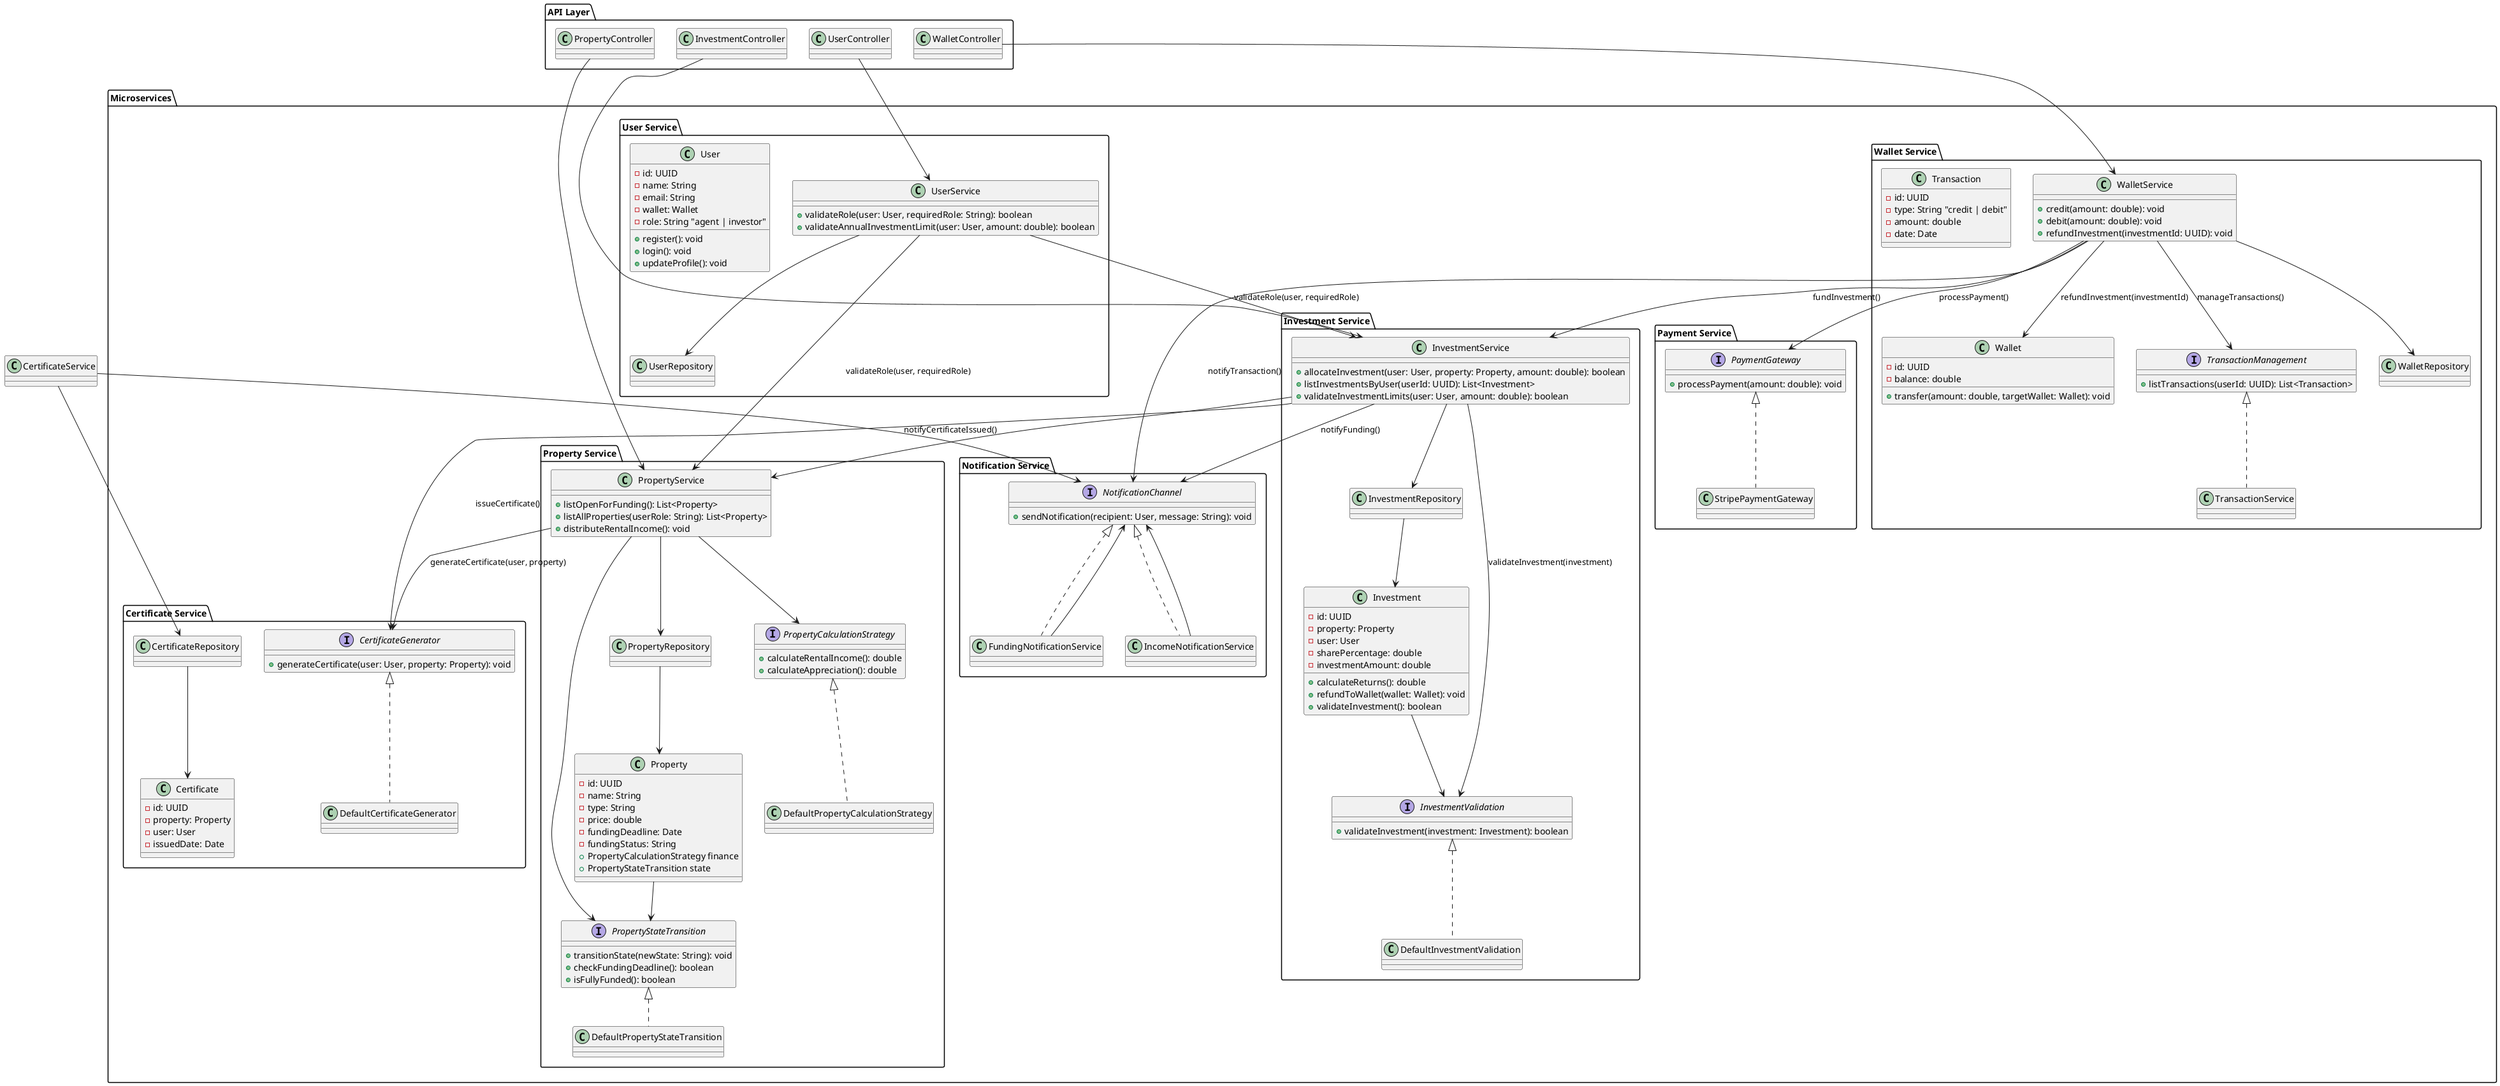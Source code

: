 @startuml archi-diagram-v10

' Layers
package "API Layer" {
    class PropertyController
    class InvestmentController
    class UserController
    class WalletController
}

package "Microservices" {
    package "Property Service" {
        class PropertyService {
            + listOpenForFunding(): List<Property>
            + listAllProperties(userRole: String): List<Property>
            + distributeRentalIncome(): void
        }
        class PropertyRepository
        interface PropertyCalculationStrategy {
            + calculateRentalIncome(): double
            + calculateAppreciation(): double
        }
        class DefaultPropertyCalculationStrategy implements PropertyCalculationStrategy
        interface PropertyStateTransition {
            + transitionState(newState: String): void
            + checkFundingDeadline(): boolean
            + isFullyFunded(): boolean
        }
        class DefaultPropertyStateTransition implements PropertyStateTransition
        class Property {
          - id: UUID
          - name: String
          - type: String
          - price: double
          - fundingDeadline: Date
          - fundingStatus: String
          + PropertyCalculationStrategy finance
          + PropertyStateTransition state
        }
    }

    package "Investment Service" {
        class InvestmentService {
            + allocateInvestment(user: User, property: Property, amount: double): boolean
            + listInvestmentsByUser(userId: UUID): List<Investment>
            + validateInvestmentLimits(user: User, amount: double): boolean
        }
        class InvestmentRepository
        interface InvestmentValidation {
            + validateInvestment(investment: Investment): boolean
        }
        class DefaultInvestmentValidation implements InvestmentValidation
        class Investment {
          - id: UUID
          - property: Property
          - user: User
          - sharePercentage: double
          - investmentAmount: double
          + calculateReturns(): double
          + refundToWallet(wallet: Wallet): void
          + validateInvestment(): boolean
        }
    }

    package "User Service" {
        class UserService {
            + validateRole(user: User, requiredRole: String): boolean
            + validateAnnualInvestmentLimit(user: User, amount: double): boolean
        }
        class UserRepository
        class User {
          - id: UUID
          - name: String
          - email: String
          - wallet: Wallet
          - role: String "agent | investor"
          + register(): void
          + login(): void
          + updateProfile(): void
        }
    }

    package "Wallet Service" {
        interface TransactionManagement {
            + listTransactions(userId: UUID): List<Transaction>
        }
        class TransactionService implements TransactionManagement
        class WalletService {
            + credit(amount: double): void
            + debit(amount: double): void
            + refundInvestment(investmentId: UUID): void
        }
        class WalletRepository
        class Wallet {
          - id: UUID
          - balance: double
          + transfer(amount: double, targetWallet: Wallet): void
        }
        class Transaction {
          - id: UUID
          - type: String "credit | debit"
          - amount: double
          - date: Date
        }
    }

    package "Notification Service" {
        interface NotificationChannel {
            + sendNotification(recipient: User, message: String): void
        }
        class FundingNotificationService implements NotificationChannel
        class IncomeNotificationService implements NotificationChannel
    }

    package "Payment Service" {
        interface PaymentGateway {
            + processPayment(amount: double): void
        }
        class StripePaymentGateway implements PaymentGateway
    }

    package "Certificate Service" {
        interface CertificateGenerator {
            + generateCertificate(user: User, property: Property): void
        }
        class DefaultCertificateGenerator implements CertificateGenerator
        class CertificateRepository
        class Certificate {
          - id: UUID
          - property: Property
          - user: User
          - issuedDate: Date
        }
    }
}

' Relationships
PropertyController --> PropertyService
UserController --> UserService
InvestmentController --> InvestmentService
WalletController --> WalletService

PropertyRepository --> Property
InvestmentRepository --> Investment
CertificateRepository --> Certificate

Property --> PropertyStateTransition
Investment --> InvestmentValidation

PropertyService --> PropertyRepository
PropertyService --> PropertyCalculationStrategy
PropertyService --> PropertyStateTransition
InvestmentService --> InvestmentRepository
InvestmentService --> PropertyService
InvestmentService --> CertificateGenerator : issueCertificate()
InvestmentService --> NotificationChannel : notifyFunding()
UserService --> UserRepository
WalletService --> WalletRepository
CertificateService --> CertificateRepository
WalletService --> TransactionManagement : manageTransactions()

CertificateService --> NotificationChannel : notifyCertificateIssued()
WalletService --> NotificationChannel : notifyTransaction()

FundingNotificationService --> NotificationChannel
IncomeNotificationService --> NotificationChannel

WalletService --> PaymentGateway : processPayment()
WalletService --> InvestmentService : fundInvestment()
InvestmentService --> InvestmentValidation : validateInvestment(investment)
WalletService --> Wallet : refundInvestment(investmentId)
PropertyService --> CertificateGenerator : generateCertificate(user, property)

' Role validation
UserService --> PropertyService : validateRole(user, requiredRole)
UserService --> InvestmentService : validateRole(user, requiredRole)

@enduml
